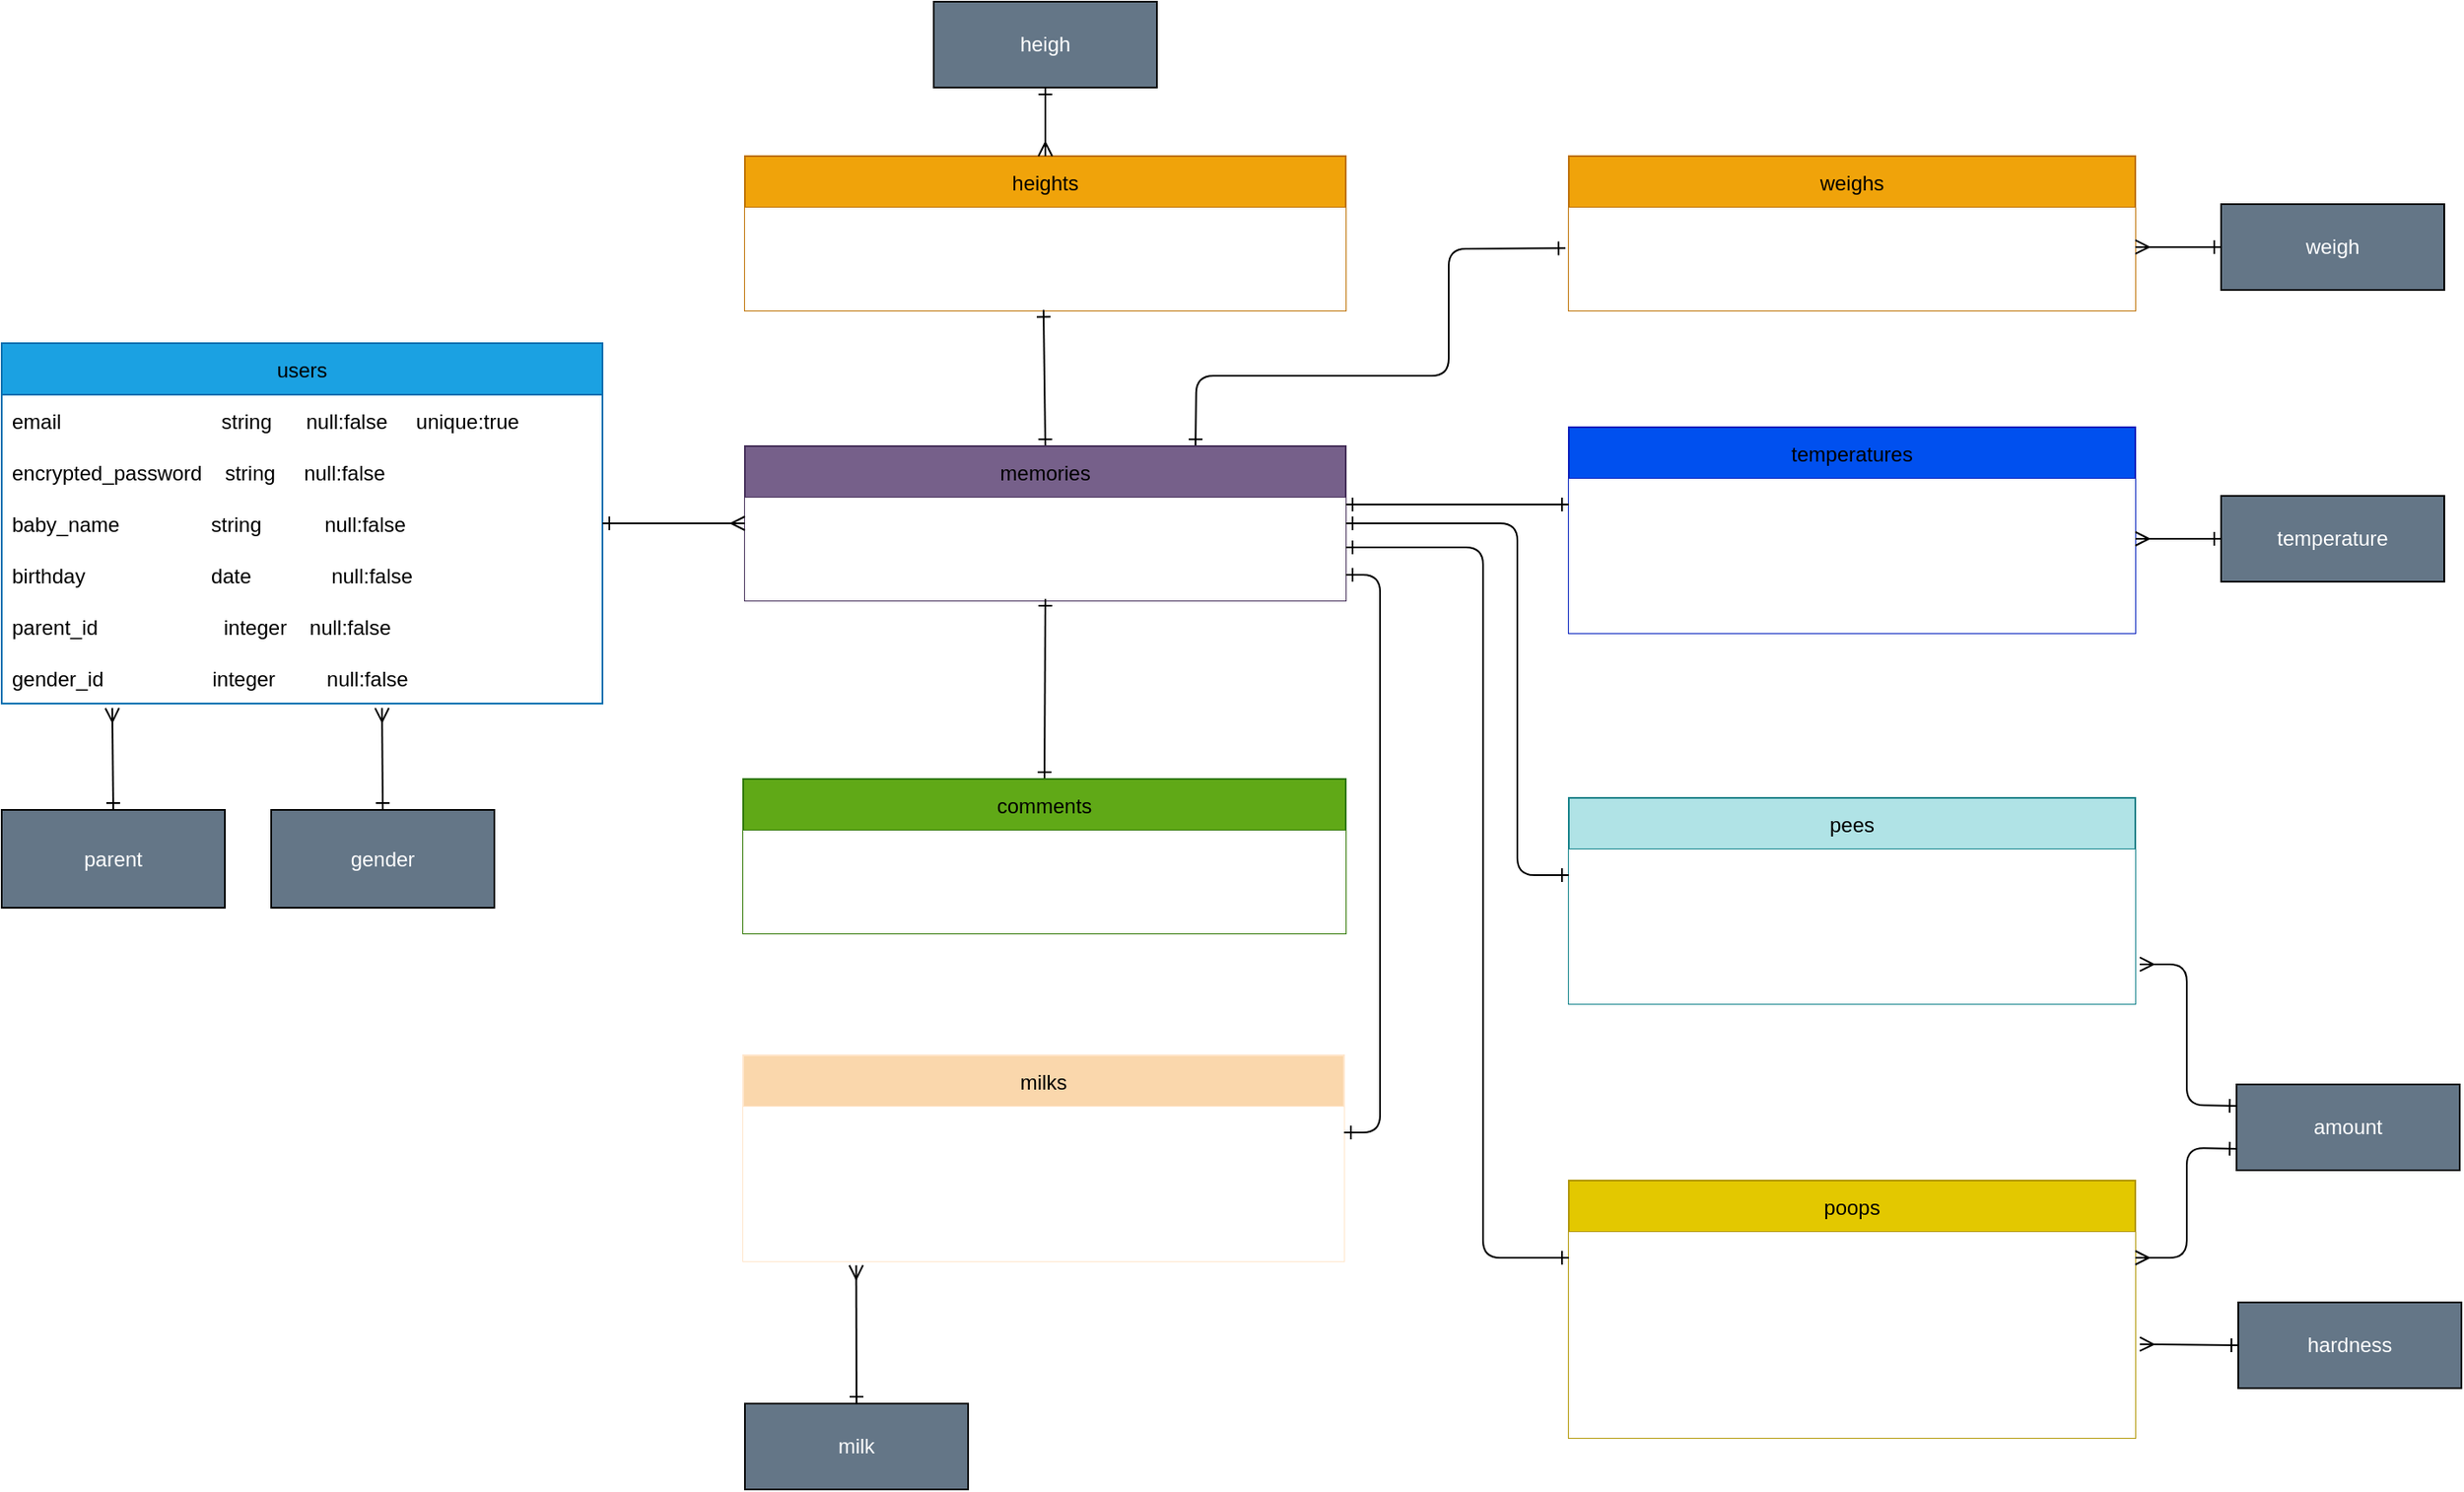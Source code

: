 <mxfile>
    <diagram id="5sWO5BzPyNTcgxs1hrnq" name="ページ1">
        <mxGraphModel dx="1451" dy="934" grid="1" gridSize="10" guides="1" tooltips="1" connect="1" arrows="0" fold="1" page="1" pageScale="1" pageWidth="1654" pageHeight="1169" background="#ffffff" math="0" shadow="0">
            <root>
                <mxCell id="0"/>
                <mxCell id="1" parent="0"/>
                <mxCell id="2" value="users" style="swimlane;fontStyle=0;childLayout=stackLayout;horizontal=1;startSize=30;horizontalStack=0;resizeParent=1;resizeParentMax=0;resizeLast=0;collapsible=1;marginBottom=0;fillColor=#1ba1e2;strokeColor=#006EAF;labelBackgroundColor=none;fontColor=#000000;labelBorderColor=none;swimlaneFillColor=default;glass=0;rounded=0;" parent="1" vertex="1">
                    <mxGeometry x="37" y="271" width="350" height="210" as="geometry"/>
                </mxCell>
                <mxCell id="3" value="email                            string      null:false     unique:true" style="text;strokeColor=none;fillColor=none;align=left;verticalAlign=middle;spacingLeft=4;spacingRight=4;overflow=hidden;points=[[0,0.5],[1,0.5]];portConstraint=eastwest;rotatable=0;" parent="2" vertex="1">
                    <mxGeometry y="30" width="350" height="30" as="geometry"/>
                </mxCell>
                <mxCell id="4" value="encrypted_password    string     null:false" style="text;strokeColor=none;fillColor=none;align=left;verticalAlign=middle;spacingLeft=4;spacingRight=4;overflow=hidden;points=[[0,0.5],[1,0.5]];portConstraint=eastwest;rotatable=0;" parent="2" vertex="1">
                    <mxGeometry y="60" width="350" height="30" as="geometry"/>
                </mxCell>
                <mxCell id="7" value="baby_name                string           null:false" style="text;strokeColor=none;fillColor=none;align=left;verticalAlign=middle;spacingLeft=4;spacingRight=4;overflow=hidden;points=[[0,0.5],[1,0.5]];portConstraint=eastwest;rotatable=0;" parent="2" vertex="1">
                    <mxGeometry y="90" width="350" height="30" as="geometry"/>
                </mxCell>
                <mxCell id="9" value="birthday                      date              null:false" style="text;strokeColor=none;fillColor=none;align=left;verticalAlign=middle;spacingLeft=4;spacingRight=4;overflow=hidden;points=[[0,0.5],[1,0.5]];portConstraint=eastwest;rotatable=0;" parent="2" vertex="1">
                    <mxGeometry y="120" width="350" height="30" as="geometry"/>
                </mxCell>
                <mxCell id="5" value="parent_id                      integer    null:false" style="text;strokeColor=none;fillColor=none;align=left;verticalAlign=middle;spacingLeft=4;spacingRight=4;overflow=hidden;points=[[0,0.5],[1,0.5]];portConstraint=eastwest;rotatable=0;" parent="2" vertex="1">
                    <mxGeometry y="150" width="350" height="30" as="geometry"/>
                </mxCell>
                <mxCell id="8" value="gender_id                   integer         null:false" style="text;strokeColor=none;fillColor=none;align=left;verticalAlign=middle;spacingLeft=4;spacingRight=4;overflow=hidden;points=[[0,0.5],[1,0.5]];portConstraint=eastwest;rotatable=0;" parent="2" vertex="1">
                    <mxGeometry y="180" width="350" height="30" as="geometry"/>
                </mxCell>
                <mxCell id="105" style="edgeStyle=none;html=1;exitX=0.5;exitY=0;exitDx=0;exitDy=0;entryX=0.184;entryY=1.089;entryDx=0;entryDy=0;entryPerimeter=0;fontColor=#000000;strokeColor=#000000;endArrow=ERmany;endFill=0;startArrow=ERone;startFill=0;" edge="1" parent="1" source="11" target="8">
                    <mxGeometry relative="1" as="geometry"/>
                </mxCell>
                <mxCell id="11" value="parent" style="rounded=0;whiteSpace=wrap;html=1;labelBackgroundColor=none;labelBorderColor=none;fontColor=#ffffff;fillColor=#647687;strokeColor=#000000;" parent="1" vertex="1">
                    <mxGeometry x="37" y="543" width="130" height="57" as="geometry"/>
                </mxCell>
                <mxCell id="106" style="edgeStyle=none;html=1;exitX=0.5;exitY=0;exitDx=0;exitDy=0;entryX=0.633;entryY=1.089;entryDx=0;entryDy=0;entryPerimeter=0;fontColor=#000000;startArrow=ERone;startFill=0;endArrow=ERmany;endFill=0;strokeColor=#000000;" edge="1" parent="1" source="16" target="8">
                    <mxGeometry relative="1" as="geometry"/>
                </mxCell>
                <mxCell id="16" value="gender" style="rounded=0;whiteSpace=wrap;html=1;labelBackgroundColor=none;labelBorderColor=none;fillColor=#647687;strokeColor=#000000;fontColor=#ffffff;" parent="1" vertex="1">
                    <mxGeometry x="194" y="543" width="130" height="57" as="geometry"/>
                </mxCell>
                <mxCell id="19" value="heights" style="swimlane;fontStyle=0;childLayout=stackLayout;horizontal=1;startSize=30;horizontalStack=0;resizeParent=1;resizeParentMax=0;resizeLast=0;collapsible=1;marginBottom=0;labelBackgroundColor=none;labelBorderColor=none;fontColor=#000000;swimlaneFillColor=default;fillColor=#f0a30a;strokeColor=#BD7000;gradientColor=none;" parent="1" vertex="1">
                    <mxGeometry x="470" y="162" width="350" height="90" as="geometry"/>
                </mxCell>
                <mxCell id="20" value="height_id               integer         null:false" style="text;strokeColor=none;fillColor=default;align=left;verticalAlign=middle;spacingLeft=4;spacingRight=4;overflow=hidden;points=[[0,0.5],[1,0.5]];portConstraint=eastwest;rotatable=0;labelBackgroundColor=none;labelBorderColor=none;fontColor=#FFFFFF;" parent="19" vertex="1">
                    <mxGeometry y="30" width="350" height="30" as="geometry"/>
                </mxCell>
                <mxCell id="52" value="memo                   string" style="text;strokeColor=none;fillColor=default;align=left;verticalAlign=middle;spacingLeft=4;spacingRight=4;overflow=hidden;points=[[0,0.5],[1,0.5]];portConstraint=eastwest;rotatable=0;labelBackgroundColor=none;labelBorderColor=none;fontColor=#FFFFFF;" parent="19" vertex="1">
                    <mxGeometry y="60" width="350" height="30" as="geometry"/>
                </mxCell>
                <mxCell id="24" value="weighs" style="swimlane;fontStyle=0;childLayout=stackLayout;horizontal=1;startSize=30;horizontalStack=0;resizeParent=1;resizeParentMax=0;resizeLast=0;collapsible=1;marginBottom=0;labelBackgroundColor=none;labelBorderColor=none;fontColor=#000000;fillColor=#f0a30a;strokeColor=#BD7000;swimlaneFillColor=default;" parent="1" vertex="1">
                    <mxGeometry x="950" y="162" width="330" height="90" as="geometry"/>
                </mxCell>
                <mxCell id="25" value="weigh_id              integer            null:false" style="text;strokeColor=none;fillColor=default;align=left;verticalAlign=middle;spacingLeft=4;spacingRight=4;overflow=hidden;points=[[0,0.5],[1,0.5]];portConstraint=eastwest;rotatable=0;labelBackgroundColor=none;labelBorderColor=none;fontColor=#FFFFFF;" parent="24" vertex="1">
                    <mxGeometry y="30" width="330" height="30" as="geometry"/>
                </mxCell>
                <mxCell id="53" value="memo                   string" style="text;strokeColor=none;fillColor=default;align=left;verticalAlign=middle;spacingLeft=4;spacingRight=4;overflow=hidden;points=[[0,0.5],[1,0.5]];portConstraint=eastwest;rotatable=0;labelBackgroundColor=none;labelBorderColor=none;fontColor=#FFFFFF;" parent="24" vertex="1">
                    <mxGeometry y="60" width="330" height="30" as="geometry"/>
                </mxCell>
                <mxCell id="28" value="temperatures" style="swimlane;fontStyle=0;childLayout=stackLayout;horizontal=1;startSize=30;horizontalStack=0;resizeParent=1;resizeParentMax=0;resizeLast=0;collapsible=1;marginBottom=0;labelBackgroundColor=none;labelBorderColor=none;fontColor=#000000;fillColor=#0050ef;strokeColor=#001DBC;swimlaneFillColor=default;" parent="1" vertex="1">
                    <mxGeometry x="950" y="320" width="330" height="120" as="geometry"/>
                </mxCell>
                <mxCell id="29" value="temperature_id    integer         null:false" style="text;strokeColor=none;fillColor=default;align=left;verticalAlign=middle;spacingLeft=4;spacingRight=4;overflow=hidden;points=[[0,0.5],[1,0.5]];portConstraint=eastwest;rotatable=0;labelBackgroundColor=none;labelBorderColor=none;fontColor=#FFFFFF;" parent="28" vertex="1">
                    <mxGeometry y="30" width="330" height="30" as="geometry"/>
                </mxCell>
                <mxCell id="57" value="memo                   string" style="text;strokeColor=none;fillColor=default;align=left;verticalAlign=middle;spacingLeft=4;spacingRight=4;overflow=hidden;points=[[0,0.5],[1,0.5]];portConstraint=eastwest;rotatable=0;labelBackgroundColor=none;labelBorderColor=none;fontColor=#FFFFFF;" parent="28" vertex="1">
                    <mxGeometry y="60" width="330" height="30" as="geometry"/>
                </mxCell>
                <mxCell id="92" value="memory              references    null:false    foreign_key:true" style="text;strokeColor=none;fillColor=default;align=left;verticalAlign=middle;spacingLeft=4;spacingRight=4;overflow=hidden;points=[[0,0.5],[1,0.5]];portConstraint=eastwest;rotatable=0;labelBackgroundColor=none;labelBorderColor=none;fontColor=#FFFFFF;" parent="28" vertex="1">
                    <mxGeometry y="90" width="330" height="30" as="geometry"/>
                </mxCell>
                <mxCell id="32" value="milks" style="swimlane;fontStyle=0;childLayout=stackLayout;horizontal=1;startSize=30;horizontalStack=0;resizeParent=1;resizeParentMax=0;resizeLast=0;collapsible=1;marginBottom=0;labelBackgroundColor=none;labelBorderColor=none;fillColor=#fad7ac;strokeColor=#FFE6CC;swimlaneFillColor=none;fontColor=#000000;" parent="1" vertex="1">
                    <mxGeometry x="469" y="686" width="350" height="120" as="geometry"/>
                </mxCell>
                <mxCell id="33" value="milk_id                   integer    null:false" style="text;strokeColor=none;fillColor=default;align=left;verticalAlign=middle;spacingLeft=4;spacingRight=4;overflow=hidden;points=[[0,0.5],[1,0.5]];portConstraint=eastwest;rotatable=0;labelBackgroundColor=none;labelBorderColor=none;fontColor=#FFFFFF;" parent="32" vertex="1">
                    <mxGeometry y="30" width="350" height="30" as="geometry"/>
                </mxCell>
                <mxCell id="56" value="memo                   string" style="text;strokeColor=none;fillColor=default;align=left;verticalAlign=middle;spacingLeft=4;spacingRight=4;overflow=hidden;points=[[0,0.5],[1,0.5]];portConstraint=eastwest;rotatable=0;labelBackgroundColor=none;labelBorderColor=none;fontColor=#FFFFFF;" parent="32" vertex="1">
                    <mxGeometry y="60" width="350" height="30" as="geometry"/>
                </mxCell>
                <mxCell id="35" value="memory                       references    null:false    foreign_key:true" style="text;strokeColor=none;fillColor=default;align=left;verticalAlign=middle;spacingLeft=4;spacingRight=4;overflow=hidden;points=[[0,0.5],[1,0.5]];portConstraint=eastwest;rotatable=0;labelBackgroundColor=none;labelBorderColor=none;fontColor=#FFFFFF;" parent="32" vertex="1">
                    <mxGeometry y="90" width="350" height="30" as="geometry"/>
                </mxCell>
                <mxCell id="38" value="pees" style="swimlane;fontStyle=0;childLayout=stackLayout;horizontal=1;startSize=30;horizontalStack=0;resizeParent=1;resizeParentMax=0;resizeLast=0;collapsible=1;marginBottom=0;labelBackgroundColor=none;labelBorderColor=none;fillColor=#b0e3e6;strokeColor=#0e8088;swimlaneFillColor=default;fontColor=#000000;" parent="1" vertex="1">
                    <mxGeometry x="950" y="536" width="330" height="120" as="geometry"/>
                </mxCell>
                <mxCell id="39" value="amount_id                   integer    null:false" style="text;strokeColor=none;fillColor=default;align=left;verticalAlign=middle;spacingLeft=4;spacingRight=4;overflow=hidden;points=[[0,0.5],[1,0.5]];portConstraint=eastwest;rotatable=0;labelBackgroundColor=none;labelBorderColor=none;fontColor=#FFFFFF;" parent="38" vertex="1">
                    <mxGeometry y="30" width="330" height="30" as="geometry"/>
                </mxCell>
                <mxCell id="54" value="memo                   string" style="text;strokeColor=none;fillColor=default;align=left;verticalAlign=middle;spacingLeft=4;spacingRight=4;overflow=hidden;points=[[0,0.5],[1,0.5]];portConstraint=eastwest;rotatable=0;labelBackgroundColor=none;labelBorderColor=none;fontColor=#FFFFFF;" parent="38" vertex="1">
                    <mxGeometry y="60" width="330" height="30" as="geometry"/>
                </mxCell>
                <mxCell id="42" value="memory                references    null:false    foreign_key:true" style="text;strokeColor=none;fillColor=default;align=left;verticalAlign=middle;spacingLeft=4;spacingRight=4;overflow=hidden;points=[[0,0.5],[1,0.5]];portConstraint=eastwest;rotatable=0;labelBackgroundColor=none;labelBorderColor=none;fontColor=#FFFFFF;" parent="38" vertex="1">
                    <mxGeometry y="90" width="330" height="30" as="geometry"/>
                </mxCell>
                <mxCell id="43" value="poops" style="swimlane;fontStyle=0;childLayout=stackLayout;horizontal=1;startSize=30;horizontalStack=0;resizeParent=1;resizeParentMax=0;resizeLast=0;collapsible=1;marginBottom=0;labelBackgroundColor=none;labelBorderColor=none;fillColor=#e3c800;strokeColor=#B09500;swimlaneFillColor=default;fontColor=#000000;" parent="1" vertex="1">
                    <mxGeometry x="950" y="759" width="330" height="150" as="geometry"/>
                </mxCell>
                <mxCell id="44" value="amount_id                 integer    null:false" style="text;strokeColor=none;fillColor=default;align=left;verticalAlign=middle;spacingLeft=4;spacingRight=4;overflow=hidden;points=[[0,0.5],[1,0.5]];portConstraint=eastwest;rotatable=0;labelBackgroundColor=none;labelBorderColor=none;fontColor=#FFFFFF;" parent="43" vertex="1">
                    <mxGeometry y="30" width="330" height="30" as="geometry"/>
                </mxCell>
                <mxCell id="98" value="hardness_id              integer    null:false" style="text;strokeColor=none;fillColor=default;align=left;verticalAlign=middle;spacingLeft=4;spacingRight=4;overflow=hidden;points=[[0,0.5],[1,0.5]];portConstraint=eastwest;rotatable=0;labelBackgroundColor=none;labelBorderColor=none;fontColor=#FFFFFF;" parent="43" vertex="1">
                    <mxGeometry y="60" width="330" height="30" as="geometry"/>
                </mxCell>
                <mxCell id="55" value="memo                   string" style="text;strokeColor=none;fillColor=default;align=left;verticalAlign=middle;spacingLeft=4;spacingRight=4;overflow=hidden;points=[[0,0.5],[1,0.5]];portConstraint=eastwest;rotatable=0;labelBackgroundColor=none;labelBorderColor=none;fontColor=#FFFFFF;" parent="43" vertex="1">
                    <mxGeometry y="90" width="330" height="30" as="geometry"/>
                </mxCell>
                <mxCell id="47" value="memory                 references    null:false    foreign_key:true" style="text;strokeColor=none;fillColor=default;align=left;verticalAlign=middle;spacingLeft=4;spacingRight=4;overflow=hidden;points=[[0,0.5],[1,0.5]];portConstraint=eastwest;rotatable=0;labelBackgroundColor=none;labelBorderColor=none;fontColor=#FFFFFF;" parent="43" vertex="1">
                    <mxGeometry y="120" width="330" height="30" as="geometry"/>
                </mxCell>
                <mxCell id="122" style="edgeStyle=none;html=1;exitX=0.5;exitY=0;exitDx=0;exitDy=0;entryX=0.497;entryY=0.989;entryDx=0;entryDy=0;entryPerimeter=0;fontColor=#000000;startArrow=ERone;startFill=0;endArrow=ERone;endFill=0;strokeColor=#000000;" edge="1" parent="1" source="48" target="52">
                    <mxGeometry relative="1" as="geometry"/>
                </mxCell>
                <mxCell id="123" style="edgeStyle=none;html=1;exitX=0.75;exitY=0;exitDx=0;exitDy=0;entryX=-0.006;entryY=-0.211;entryDx=0;entryDy=0;entryPerimeter=0;fontColor=#000000;startArrow=ERone;startFill=0;endArrow=ERone;endFill=0;strokeColor=#000000;" edge="1" parent="1" source="48" target="53">
                    <mxGeometry relative="1" as="geometry">
                        <Array as="points">
                            <mxPoint x="733" y="290"/>
                            <mxPoint x="880" y="290"/>
                            <mxPoint x="880" y="216"/>
                        </Array>
                    </mxGeometry>
                </mxCell>
                <mxCell id="48" value="memories" style="swimlane;fontStyle=0;childLayout=stackLayout;horizontal=1;startSize=30;horizontalStack=0;resizeParent=1;resizeParentMax=0;resizeLast=0;collapsible=1;marginBottom=0;labelBackgroundColor=none;labelBorderColor=none;fontColor=#000000;swimlaneFillColor=default;fillColor=#76608a;strokeColor=#432D57;gradientColor=none;" parent="1" vertex="1">
                    <mxGeometry x="470" y="331" width="350" height="90" as="geometry"/>
                </mxCell>
                <mxCell id="49" value="comment              text         " style="text;strokeColor=none;fillColor=default;align=left;verticalAlign=middle;spacingLeft=4;spacingRight=4;overflow=hidden;points=[[0,0.5],[1,0.5]];portConstraint=eastwest;rotatable=0;labelBackgroundColor=none;labelBorderColor=none;fontColor=#FFFFFF;" parent="48" vertex="1">
                    <mxGeometry y="30" width="350" height="30" as="geometry"/>
                </mxCell>
                <mxCell id="51" value="user                     references    null:false    foreign_key:true" style="text;strokeColor=none;fillColor=default;align=left;verticalAlign=middle;spacingLeft=4;spacingRight=4;overflow=hidden;points=[[0,0.5],[1,0.5]];portConstraint=eastwest;rotatable=0;labelBackgroundColor=none;labelBorderColor=none;fontColor=#FFFFFF;" parent="48" vertex="1">
                    <mxGeometry y="60" width="350" height="30" as="geometry"/>
                </mxCell>
                <mxCell id="113" style="edgeStyle=none;html=1;exitX=0.5;exitY=1;exitDx=0;exitDy=0;entryX=0.5;entryY=0;entryDx=0;entryDy=0;fontColor=#000000;startArrow=ERone;startFill=0;endArrow=ERmany;endFill=0;strokeColor=#000000;" edge="1" parent="1" source="59" target="19">
                    <mxGeometry relative="1" as="geometry"/>
                </mxCell>
                <mxCell id="59" value="heigh" style="rounded=0;whiteSpace=wrap;html=1;labelBackgroundColor=none;labelBorderColor=none;fontColor=#ffffff;fillColor=#647687;strokeColor=#000000;" parent="1" vertex="1">
                    <mxGeometry x="580" y="72" width="130" height="50" as="geometry"/>
                </mxCell>
                <mxCell id="112" style="edgeStyle=none;html=1;exitX=0;exitY=0.5;exitDx=0;exitDy=0;fontColor=#000000;startArrow=ERone;startFill=0;endArrow=ERmany;endFill=0;strokeColor=#000000;entryX=1;entryY=0.833;entryDx=0;entryDy=0;entryPerimeter=0;" edge="1" parent="1" source="60">
                    <mxGeometry relative="1" as="geometry">
                        <mxPoint x="1280" y="214.99" as="targetPoint"/>
                    </mxGeometry>
                </mxCell>
                <mxCell id="60" value="weigh" style="rounded=0;whiteSpace=wrap;html=1;labelBackgroundColor=none;labelBorderColor=none;fontColor=#ffffff;fillColor=#647687;strokeColor=#000000;" parent="1" vertex="1">
                    <mxGeometry x="1330" y="190" width="130" height="50" as="geometry"/>
                </mxCell>
                <mxCell id="111" style="edgeStyle=none;html=1;exitX=0;exitY=0.5;exitDx=0;exitDy=0;fontColor=#000000;startArrow=ERone;startFill=0;endArrow=ERmany;endFill=0;strokeColor=#000000;" edge="1" parent="1" source="61">
                    <mxGeometry relative="1" as="geometry">
                        <mxPoint x="1280" y="385" as="targetPoint"/>
                    </mxGeometry>
                </mxCell>
                <mxCell id="61" value="temperature" style="rounded=0;whiteSpace=wrap;html=1;labelBackgroundColor=none;labelBorderColor=none;fontColor=#ffffff;fillColor=#647687;strokeColor=#000000;" parent="1" vertex="1">
                    <mxGeometry x="1330" y="360" width="130" height="50" as="geometry"/>
                </mxCell>
                <mxCell id="108" style="edgeStyle=none;html=1;exitX=0;exitY=0.5;exitDx=0;exitDy=0;entryX=1.008;entryY=0.178;entryDx=0;entryDy=0;entryPerimeter=0;fontColor=#000000;startArrow=ERone;startFill=0;endArrow=ERmany;endFill=0;strokeColor=#000000;" edge="1" parent="1" source="66" target="55">
                    <mxGeometry relative="1" as="geometry"/>
                </mxCell>
                <mxCell id="66" value="hardness" style="rounded=0;whiteSpace=wrap;html=1;labelBackgroundColor=none;labelBorderColor=none;fontColor=#ffffff;fillColor=#647687;strokeColor=#000000;" parent="1" vertex="1">
                    <mxGeometry x="1340" y="830" width="130" height="50" as="geometry"/>
                </mxCell>
                <mxCell id="109" style="edgeStyle=none;html=1;exitX=0;exitY=0.25;exitDx=0;exitDy=0;entryX=1.008;entryY=0.233;entryDx=0;entryDy=0;entryPerimeter=0;fontColor=#000000;startArrow=ERone;startFill=0;endArrow=ERmany;endFill=0;strokeColor=#000000;" edge="1" parent="1" source="67">
                    <mxGeometry relative="1" as="geometry">
                        <mxPoint x="1282.64" y="632.99" as="targetPoint"/>
                        <Array as="points">
                            <mxPoint x="1310" y="715"/>
                            <mxPoint x="1310" y="633"/>
                        </Array>
                    </mxGeometry>
                </mxCell>
                <mxCell id="110" style="edgeStyle=none;html=1;exitX=0;exitY=0.75;exitDx=0;exitDy=0;entryX=1;entryY=0.5;entryDx=0;entryDy=0;fontColor=#000000;startArrow=ERone;startFill=0;endArrow=ERmany;endFill=0;strokeColor=#000000;" edge="1" parent="1" source="67" target="44">
                    <mxGeometry relative="1" as="geometry">
                        <Array as="points">
                            <mxPoint x="1310" y="740"/>
                            <mxPoint x="1310" y="804"/>
                        </Array>
                    </mxGeometry>
                </mxCell>
                <mxCell id="67" value="amount" style="rounded=0;whiteSpace=wrap;html=1;labelBackgroundColor=none;labelBorderColor=none;fontColor=#ffffff;fillColor=#647687;strokeColor=#000000;" parent="1" vertex="1">
                    <mxGeometry x="1339" y="703" width="130" height="50" as="geometry"/>
                </mxCell>
                <mxCell id="107" style="edgeStyle=none;html=1;exitX=0.5;exitY=0;exitDx=0;exitDy=0;entryX=0.188;entryY=1.078;entryDx=0;entryDy=0;entryPerimeter=0;fontColor=#000000;startArrow=ERone;startFill=0;endArrow=ERmany;endFill=0;strokeColor=#000000;" edge="1" parent="1" source="68" target="35">
                    <mxGeometry relative="1" as="geometry"/>
                </mxCell>
                <mxCell id="68" value="milk" style="rounded=0;whiteSpace=wrap;html=1;labelBackgroundColor=none;labelBorderColor=none;fontColor=#ffffff;fillColor=#647687;strokeColor=#000000;" parent="1" vertex="1">
                    <mxGeometry x="470" y="889" width="130" height="50" as="geometry"/>
                </mxCell>
                <mxCell id="116" style="edgeStyle=none;html=1;exitX=0.5;exitY=0;exitDx=0;exitDy=0;fontColor=#000000;startArrow=ERone;startFill=0;endArrow=ERone;endFill=0;strokeColor=#000000;" edge="1" parent="1" source="100">
                    <mxGeometry relative="1" as="geometry">
                        <mxPoint x="645" y="420" as="targetPoint"/>
                    </mxGeometry>
                </mxCell>
                <mxCell id="100" value="comments" style="swimlane;fontStyle=0;childLayout=stackLayout;horizontal=1;startSize=30;horizontalStack=0;resizeParent=1;resizeParentMax=0;resizeLast=0;collapsible=1;marginBottom=0;swimlaneFillColor=default;fillColor=#60a917;fontColor=#000000;strokeColor=#2D7600;" vertex="1" parent="1">
                    <mxGeometry x="469" y="525" width="351" height="90" as="geometry"/>
                </mxCell>
                <mxCell id="50" value="worked_at    datetime       null:false" style="text;strokeColor=none;fillColor=default;align=left;verticalAlign=middle;spacingLeft=4;spacingRight=4;overflow=hidden;points=[[0,0.5],[1,0.5]];portConstraint=eastwest;rotatable=0;labelBackgroundColor=none;labelBorderColor=none;fontColor=#FFFFFF;" parent="100" vertex="1">
                    <mxGeometry y="30" width="351" height="30" as="geometry"/>
                </mxCell>
                <mxCell id="121" value="memory              references    null:false    foreign_key:true" style="text;strokeColor=none;fillColor=default;align=left;verticalAlign=middle;spacingLeft=4;spacingRight=4;overflow=hidden;points=[[0,0.5],[1,0.5]];portConstraint=eastwest;rotatable=0;labelBackgroundColor=none;labelBorderColor=none;fontColor=#FFFFFF;" vertex="1" parent="100">
                    <mxGeometry y="60" width="351" height="30" as="geometry"/>
                </mxCell>
                <mxCell id="115" style="edgeStyle=none;html=1;exitX=1;exitY=0.5;exitDx=0;exitDy=0;entryX=0;entryY=0.5;entryDx=0;entryDy=0;fontColor=#000000;startArrow=ERone;startFill=0;endArrow=ERmany;endFill=0;strokeColor=#000000;" edge="1" parent="1" source="7" target="49">
                    <mxGeometry relative="1" as="geometry"/>
                </mxCell>
                <mxCell id="117" style="edgeStyle=none;html=1;exitX=0;exitY=0.5;exitDx=0;exitDy=0;entryX=1;entryY=0.133;entryDx=0;entryDy=0;entryPerimeter=0;fontColor=#000000;startArrow=ERone;startFill=0;endArrow=ERone;endFill=0;strokeColor=#000000;" edge="1" parent="1" source="29" target="49">
                    <mxGeometry relative="1" as="geometry"/>
                </mxCell>
                <mxCell id="118" style="edgeStyle=none;html=1;exitX=0;exitY=0.5;exitDx=0;exitDy=0;entryX=1;entryY=0.5;entryDx=0;entryDy=0;fontColor=#000000;startArrow=ERone;startFill=0;endArrow=ERone;endFill=0;strokeColor=#000000;" edge="1" parent="1" source="39" target="49">
                    <mxGeometry relative="1" as="geometry">
                        <Array as="points">
                            <mxPoint x="920" y="581"/>
                            <mxPoint x="920" y="376"/>
                        </Array>
                    </mxGeometry>
                </mxCell>
                <mxCell id="119" style="edgeStyle=none;html=1;exitX=1;exitY=0.5;exitDx=0;exitDy=0;entryX=1;entryY=0.5;entryDx=0;entryDy=0;fontColor=#000000;startArrow=ERone;startFill=0;endArrow=ERone;endFill=0;strokeColor=#000000;" edge="1" parent="1" source="33" target="51">
                    <mxGeometry relative="1" as="geometry">
                        <Array as="points">
                            <mxPoint x="840" y="731"/>
                            <mxPoint x="840" y="406"/>
                        </Array>
                    </mxGeometry>
                </mxCell>
                <mxCell id="120" style="edgeStyle=none;html=1;exitX=0;exitY=0.5;exitDx=0;exitDy=0;fontColor=#000000;startArrow=ERone;startFill=0;endArrow=ERone;endFill=0;strokeColor=#000000;" edge="1" parent="1" source="44">
                    <mxGeometry relative="1" as="geometry">
                        <mxPoint x="820" y="390" as="targetPoint"/>
                        <Array as="points">
                            <mxPoint x="900" y="804"/>
                            <mxPoint x="900" y="390"/>
                        </Array>
                    </mxGeometry>
                </mxCell>
            </root>
        </mxGraphModel>
    </diagram>
</mxfile>